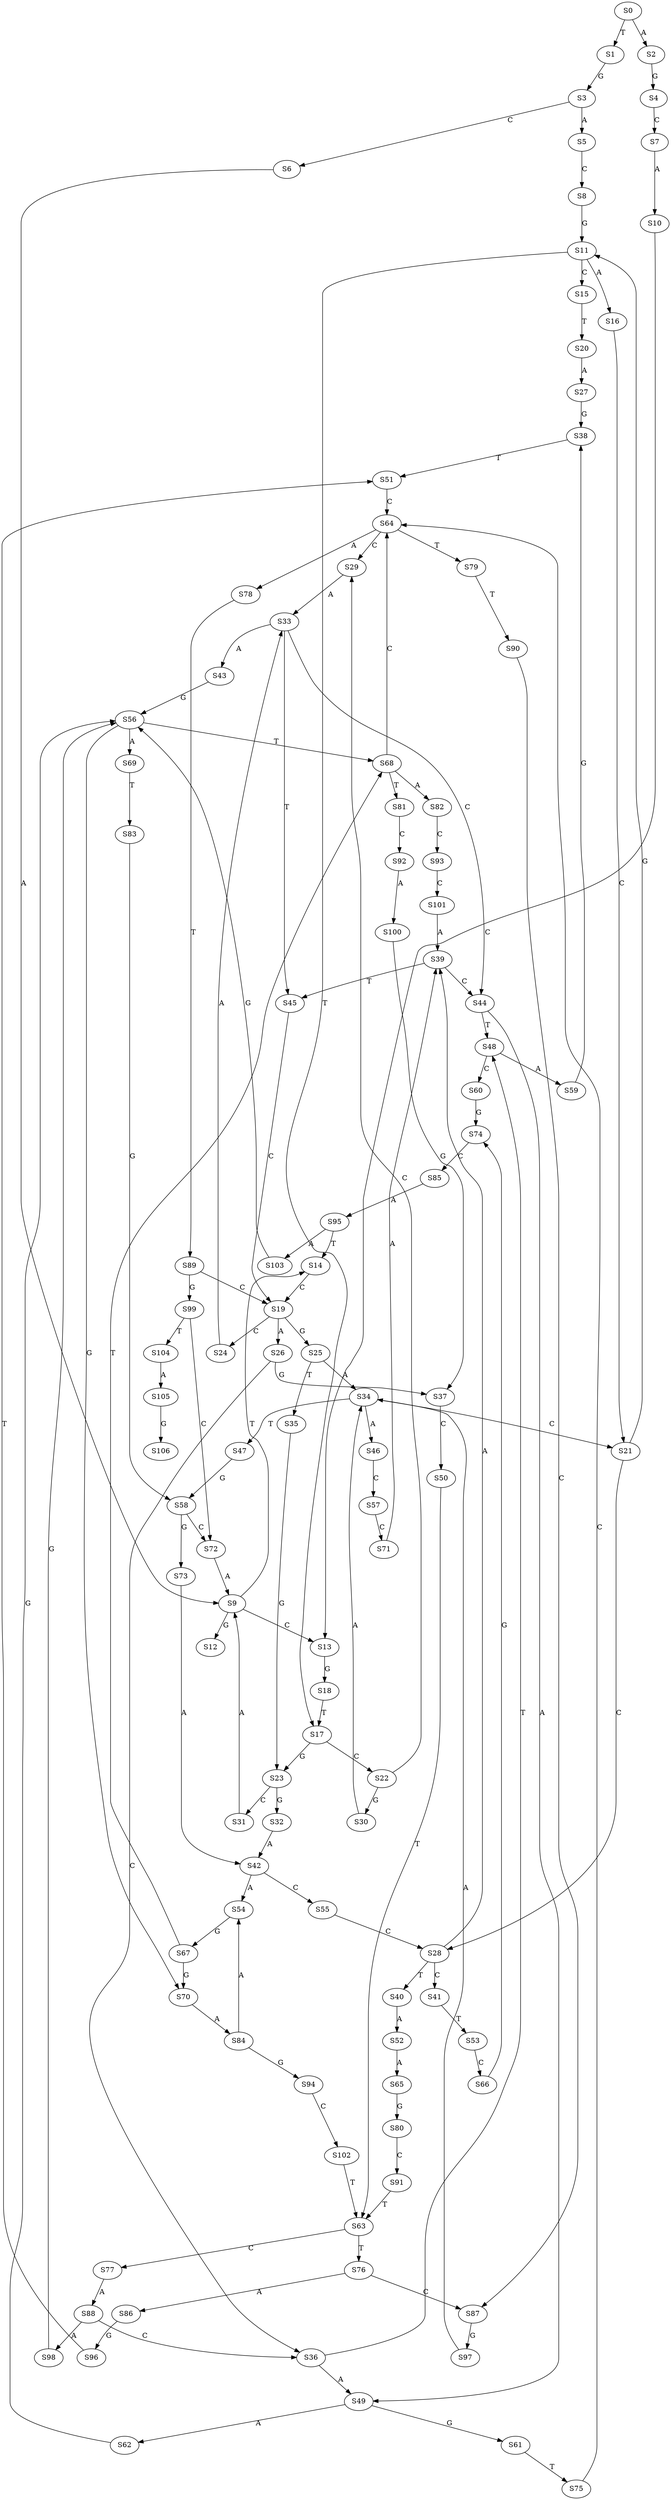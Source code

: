 strict digraph  {
	S0 -> S1 [ label = T ];
	S0 -> S2 [ label = A ];
	S1 -> S3 [ label = G ];
	S2 -> S4 [ label = G ];
	S3 -> S5 [ label = A ];
	S3 -> S6 [ label = C ];
	S4 -> S7 [ label = C ];
	S5 -> S8 [ label = C ];
	S6 -> S9 [ label = A ];
	S7 -> S10 [ label = A ];
	S8 -> S11 [ label = G ];
	S9 -> S12 [ label = G ];
	S9 -> S13 [ label = C ];
	S9 -> S14 [ label = T ];
	S10 -> S13 [ label = C ];
	S11 -> S15 [ label = C ];
	S11 -> S16 [ label = A ];
	S11 -> S17 [ label = T ];
	S13 -> S18 [ label = G ];
	S14 -> S19 [ label = C ];
	S15 -> S20 [ label = T ];
	S16 -> S21 [ label = C ];
	S17 -> S22 [ label = C ];
	S17 -> S23 [ label = G ];
	S18 -> S17 [ label = T ];
	S19 -> S24 [ label = C ];
	S19 -> S25 [ label = G ];
	S19 -> S26 [ label = A ];
	S20 -> S27 [ label = A ];
	S21 -> S11 [ label = G ];
	S21 -> S28 [ label = C ];
	S22 -> S29 [ label = C ];
	S22 -> S30 [ label = G ];
	S23 -> S31 [ label = C ];
	S23 -> S32 [ label = G ];
	S24 -> S33 [ label = A ];
	S25 -> S34 [ label = A ];
	S25 -> S35 [ label = T ];
	S26 -> S36 [ label = C ];
	S26 -> S37 [ label = G ];
	S27 -> S38 [ label = G ];
	S28 -> S39 [ label = A ];
	S28 -> S40 [ label = T ];
	S28 -> S41 [ label = C ];
	S29 -> S33 [ label = A ];
	S30 -> S34 [ label = A ];
	S31 -> S9 [ label = A ];
	S32 -> S42 [ label = A ];
	S33 -> S43 [ label = A ];
	S33 -> S44 [ label = C ];
	S33 -> S45 [ label = T ];
	S34 -> S46 [ label = A ];
	S34 -> S47 [ label = T ];
	S34 -> S21 [ label = C ];
	S35 -> S23 [ label = G ];
	S36 -> S48 [ label = T ];
	S36 -> S49 [ label = A ];
	S37 -> S50 [ label = C ];
	S38 -> S51 [ label = T ];
	S39 -> S45 [ label = T ];
	S39 -> S44 [ label = C ];
	S40 -> S52 [ label = A ];
	S41 -> S53 [ label = T ];
	S42 -> S54 [ label = A ];
	S42 -> S55 [ label = C ];
	S43 -> S56 [ label = G ];
	S44 -> S49 [ label = A ];
	S44 -> S48 [ label = T ];
	S45 -> S19 [ label = C ];
	S46 -> S57 [ label = C ];
	S47 -> S58 [ label = G ];
	S48 -> S59 [ label = A ];
	S48 -> S60 [ label = C ];
	S49 -> S61 [ label = G ];
	S49 -> S62 [ label = A ];
	S50 -> S63 [ label = T ];
	S51 -> S64 [ label = C ];
	S52 -> S65 [ label = A ];
	S53 -> S66 [ label = C ];
	S54 -> S67 [ label = G ];
	S55 -> S28 [ label = C ];
	S56 -> S68 [ label = T ];
	S56 -> S69 [ label = A ];
	S56 -> S70 [ label = G ];
	S57 -> S71 [ label = C ];
	S58 -> S72 [ label = C ];
	S58 -> S73 [ label = G ];
	S59 -> S38 [ label = G ];
	S60 -> S74 [ label = G ];
	S61 -> S75 [ label = T ];
	S62 -> S56 [ label = G ];
	S63 -> S76 [ label = T ];
	S63 -> S77 [ label = C ];
	S64 -> S78 [ label = A ];
	S64 -> S79 [ label = T ];
	S64 -> S29 [ label = C ];
	S65 -> S80 [ label = G ];
	S66 -> S74 [ label = G ];
	S67 -> S68 [ label = T ];
	S67 -> S70 [ label = G ];
	S68 -> S81 [ label = T ];
	S68 -> S82 [ label = A ];
	S68 -> S64 [ label = C ];
	S69 -> S83 [ label = T ];
	S70 -> S84 [ label = A ];
	S71 -> S39 [ label = A ];
	S72 -> S9 [ label = A ];
	S73 -> S42 [ label = A ];
	S74 -> S85 [ label = C ];
	S75 -> S64 [ label = C ];
	S76 -> S86 [ label = A ];
	S76 -> S87 [ label = C ];
	S77 -> S88 [ label = A ];
	S78 -> S89 [ label = T ];
	S79 -> S90 [ label = T ];
	S80 -> S91 [ label = C ];
	S81 -> S92 [ label = C ];
	S82 -> S93 [ label = C ];
	S83 -> S58 [ label = G ];
	S84 -> S54 [ label = A ];
	S84 -> S94 [ label = G ];
	S85 -> S95 [ label = A ];
	S86 -> S96 [ label = G ];
	S87 -> S97 [ label = G ];
	S88 -> S98 [ label = A ];
	S88 -> S36 [ label = C ];
	S89 -> S99 [ label = G ];
	S89 -> S19 [ label = C ];
	S90 -> S87 [ label = C ];
	S91 -> S63 [ label = T ];
	S92 -> S100 [ label = A ];
	S93 -> S101 [ label = C ];
	S94 -> S102 [ label = C ];
	S95 -> S14 [ label = T ];
	S95 -> S103 [ label = A ];
	S96 -> S51 [ label = T ];
	S97 -> S34 [ label = A ];
	S98 -> S56 [ label = G ];
	S99 -> S72 [ label = C ];
	S99 -> S104 [ label = T ];
	S100 -> S37 [ label = G ];
	S101 -> S39 [ label = A ];
	S102 -> S63 [ label = T ];
	S103 -> S56 [ label = G ];
	S104 -> S105 [ label = A ];
	S105 -> S106 [ label = G ];
}
